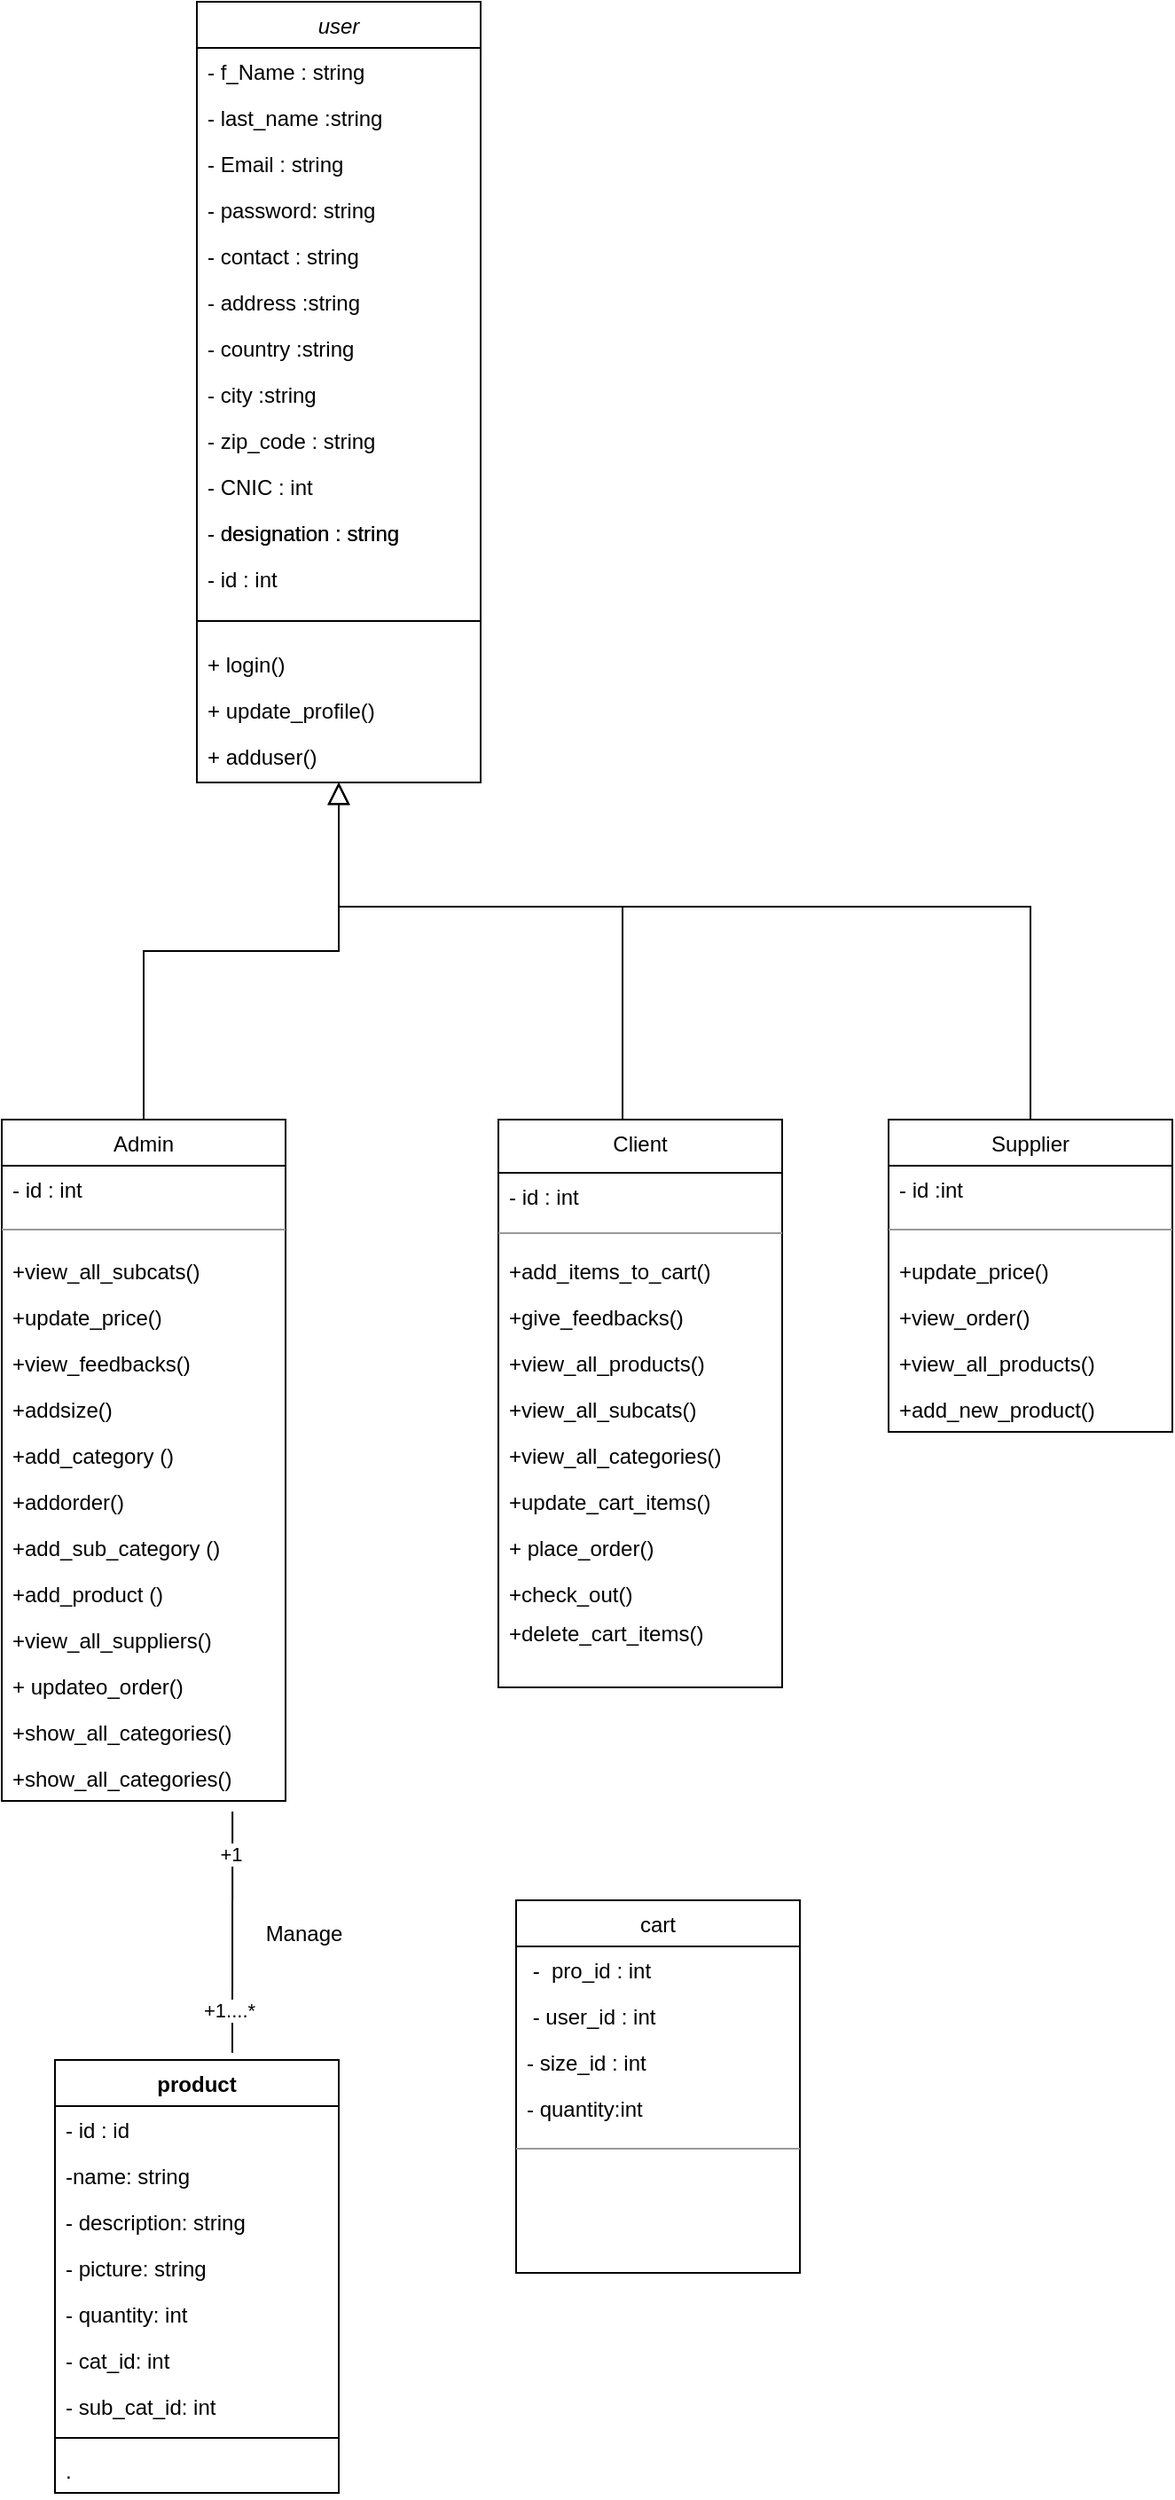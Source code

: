 <mxfile version="14.8.4" type="github">
  <diagram id="C5RBs43oDa-KdzZeNtuy" name="Page-1">
    <mxGraphModel dx="1108" dy="450" grid="1" gridSize="10" guides="1" tooltips="1" connect="1" arrows="1" fold="1" page="1" pageScale="1" pageWidth="827" pageHeight="1169" math="0" shadow="0">
      <root>
        <mxCell id="WIyWlLk6GJQsqaUBKTNV-0" />
        <mxCell id="WIyWlLk6GJQsqaUBKTNV-1" parent="WIyWlLk6GJQsqaUBKTNV-0" />
        <mxCell id="zkfFHV4jXpPFQw0GAbJ--0" value="user" style="swimlane;fontStyle=2;align=center;verticalAlign=top;childLayout=stackLayout;horizontal=1;startSize=26;horizontalStack=0;resizeParent=1;resizeLast=0;collapsible=1;marginBottom=0;rounded=0;shadow=0;strokeWidth=1;" parent="WIyWlLk6GJQsqaUBKTNV-1" vertex="1">
          <mxGeometry x="210" y="70" width="160" height="440" as="geometry">
            <mxRectangle x="230" y="140" width="160" height="26" as="alternateBounds" />
          </mxGeometry>
        </mxCell>
        <mxCell id="zkfFHV4jXpPFQw0GAbJ--1" value="- f_Name : string" style="text;align=left;verticalAlign=top;spacingLeft=4;spacingRight=4;overflow=hidden;rotatable=0;points=[[0,0.5],[1,0.5]];portConstraint=eastwest;" parent="zkfFHV4jXpPFQw0GAbJ--0" vertex="1">
          <mxGeometry y="26" width="160" height="26" as="geometry" />
        </mxCell>
        <mxCell id="zkfFHV4jXpPFQw0GAbJ--2" value="- last_name :string" style="text;align=left;verticalAlign=top;spacingLeft=4;spacingRight=4;overflow=hidden;rotatable=0;points=[[0,0.5],[1,0.5]];portConstraint=eastwest;rounded=0;shadow=0;html=0;" parent="zkfFHV4jXpPFQw0GAbJ--0" vertex="1">
          <mxGeometry y="52" width="160" height="26" as="geometry" />
        </mxCell>
        <mxCell id="zkfFHV4jXpPFQw0GAbJ--3" value="- Email : string&#xa; " style="text;align=left;verticalAlign=top;spacingLeft=4;spacingRight=4;overflow=hidden;rotatable=0;points=[[0,0.5],[1,0.5]];portConstraint=eastwest;rounded=0;shadow=0;html=0;" parent="zkfFHV4jXpPFQw0GAbJ--0" vertex="1">
          <mxGeometry y="78" width="160" height="26" as="geometry" />
        </mxCell>
        <mxCell id="zkfFHV4jXpPFQw0GAbJ--5" value="- password: string" style="text;align=left;verticalAlign=top;spacingLeft=4;spacingRight=4;overflow=hidden;rotatable=0;points=[[0,0.5],[1,0.5]];portConstraint=eastwest;" parent="zkfFHV4jXpPFQw0GAbJ--0" vertex="1">
          <mxGeometry y="104" width="160" height="26" as="geometry" />
        </mxCell>
        <mxCell id="L2N1Y2Vl8adHs-Z98GOS-7" value="- contact : string" style="text;align=left;verticalAlign=top;spacingLeft=4;spacingRight=4;overflow=hidden;rotatable=0;points=[[0,0.5],[1,0.5]];portConstraint=eastwest;" vertex="1" parent="zkfFHV4jXpPFQw0GAbJ--0">
          <mxGeometry y="130" width="160" height="26" as="geometry" />
        </mxCell>
        <mxCell id="L2N1Y2Vl8adHs-Z98GOS-9" value="- address :string " style="text;align=left;verticalAlign=top;spacingLeft=4;spacingRight=4;overflow=hidden;rotatable=0;points=[[0,0.5],[1,0.5]];portConstraint=eastwest;" vertex="1" parent="zkfFHV4jXpPFQw0GAbJ--0">
          <mxGeometry y="156" width="160" height="26" as="geometry" />
        </mxCell>
        <mxCell id="L2N1Y2Vl8adHs-Z98GOS-10" value="- country :string " style="text;align=left;verticalAlign=top;spacingLeft=4;spacingRight=4;overflow=hidden;rotatable=0;points=[[0,0.5],[1,0.5]];portConstraint=eastwest;" vertex="1" parent="zkfFHV4jXpPFQw0GAbJ--0">
          <mxGeometry y="182" width="160" height="26" as="geometry" />
        </mxCell>
        <mxCell id="L2N1Y2Vl8adHs-Z98GOS-12" value="- city :string " style="text;align=left;verticalAlign=top;spacingLeft=4;spacingRight=4;overflow=hidden;rotatable=0;points=[[0,0.5],[1,0.5]];portConstraint=eastwest;" vertex="1" parent="zkfFHV4jXpPFQw0GAbJ--0">
          <mxGeometry y="208" width="160" height="26" as="geometry" />
        </mxCell>
        <mxCell id="L2N1Y2Vl8adHs-Z98GOS-13" value="- zip_code : string" style="text;align=left;verticalAlign=top;spacingLeft=4;spacingRight=4;overflow=hidden;rotatable=0;points=[[0,0.5],[1,0.5]];portConstraint=eastwest;" vertex="1" parent="zkfFHV4jXpPFQw0GAbJ--0">
          <mxGeometry y="234" width="160" height="26" as="geometry" />
        </mxCell>
        <mxCell id="L2N1Y2Vl8adHs-Z98GOS-14" value="- CNIC : int" style="text;align=left;verticalAlign=top;spacingLeft=4;spacingRight=4;overflow=hidden;rotatable=0;points=[[0,0.5],[1,0.5]];portConstraint=eastwest;" vertex="1" parent="zkfFHV4jXpPFQw0GAbJ--0">
          <mxGeometry y="260" width="160" height="26" as="geometry" />
        </mxCell>
        <mxCell id="L2N1Y2Vl8adHs-Z98GOS-15" value="- designation : string" style="text;align=left;verticalAlign=top;spacingLeft=4;spacingRight=4;overflow=hidden;rotatable=0;points=[[0,0.5],[1,0.5]];portConstraint=eastwest;" vertex="1" parent="zkfFHV4jXpPFQw0GAbJ--0">
          <mxGeometry y="286" width="160" height="26" as="geometry" />
        </mxCell>
        <mxCell id="L2N1Y2Vl8adHs-Z98GOS-112" value="- id : int" style="text;align=left;verticalAlign=top;spacingLeft=4;spacingRight=4;overflow=hidden;rotatable=0;points=[[0,0.5],[1,0.5]];portConstraint=eastwest;" vertex="1" parent="zkfFHV4jXpPFQw0GAbJ--0">
          <mxGeometry y="312" width="160" height="26" as="geometry" />
        </mxCell>
        <mxCell id="zkfFHV4jXpPFQw0GAbJ--4" value="" style="line;html=1;strokeWidth=1;align=left;verticalAlign=middle;spacingTop=-1;spacingLeft=3;spacingRight=3;rotatable=0;labelPosition=right;points=[];portConstraint=eastwest;" parent="zkfFHV4jXpPFQw0GAbJ--0" vertex="1">
          <mxGeometry y="338" width="160" height="22" as="geometry" />
        </mxCell>
        <mxCell id="L2N1Y2Vl8adHs-Z98GOS-25" value="+ login() " style="text;align=left;verticalAlign=top;spacingLeft=4;spacingRight=4;overflow=hidden;rotatable=0;points=[[0,0.5],[1,0.5]];portConstraint=eastwest;" vertex="1" parent="zkfFHV4jXpPFQw0GAbJ--0">
          <mxGeometry y="360" width="160" height="26" as="geometry" />
        </mxCell>
        <mxCell id="L2N1Y2Vl8adHs-Z98GOS-42" value="+ update_profile() " style="text;align=left;verticalAlign=top;spacingLeft=4;spacingRight=4;overflow=hidden;rotatable=0;points=[[0,0.5],[1,0.5]];portConstraint=eastwest;" vertex="1" parent="zkfFHV4jXpPFQw0GAbJ--0">
          <mxGeometry y="386" width="160" height="26" as="geometry" />
        </mxCell>
        <mxCell id="L2N1Y2Vl8adHs-Z98GOS-24" value="+ adduser() " style="text;align=left;verticalAlign=top;spacingLeft=4;spacingRight=4;overflow=hidden;rotatable=0;points=[[0,0.5],[1,0.5]];portConstraint=eastwest;" vertex="1" parent="zkfFHV4jXpPFQw0GAbJ--0">
          <mxGeometry y="412" width="160" height="26" as="geometry" />
        </mxCell>
        <mxCell id="zkfFHV4jXpPFQw0GAbJ--6" value="Admin" style="swimlane;fontStyle=0;align=center;verticalAlign=top;childLayout=stackLayout;horizontal=1;startSize=26;horizontalStack=0;resizeParent=1;resizeLast=0;collapsible=1;marginBottom=0;rounded=0;shadow=0;strokeWidth=1;" parent="WIyWlLk6GJQsqaUBKTNV-1" vertex="1">
          <mxGeometry x="100" y="700" width="160" height="384" as="geometry">
            <mxRectangle x="130" y="380" width="160" height="26" as="alternateBounds" />
          </mxGeometry>
        </mxCell>
        <mxCell id="zkfFHV4jXpPFQw0GAbJ--11" value="- id : int" style="text;align=left;verticalAlign=top;spacingLeft=4;spacingRight=4;overflow=hidden;rotatable=0;points=[[0,0.5],[1,0.5]];portConstraint=eastwest;" parent="zkfFHV4jXpPFQw0GAbJ--6" vertex="1">
          <mxGeometry y="26" width="160" height="26" as="geometry" />
        </mxCell>
        <mxCell id="L2N1Y2Vl8adHs-Z98GOS-117" value="" style="verticalLabelPosition=bottom;shadow=0;dashed=0;align=center;html=1;verticalAlign=top;strokeWidth=1;shape=mxgraph.mockup.markup.line;strokeColor=#999999;" vertex="1" parent="zkfFHV4jXpPFQw0GAbJ--6">
          <mxGeometry y="52" width="160" height="20" as="geometry" />
        </mxCell>
        <mxCell id="L2N1Y2Vl8adHs-Z98GOS-30" value="+view_all_subcats()" style="text;align=left;verticalAlign=top;spacingLeft=4;spacingRight=4;overflow=hidden;rotatable=0;points=[[0,0.5],[1,0.5]];portConstraint=eastwest;" vertex="1" parent="zkfFHV4jXpPFQw0GAbJ--6">
          <mxGeometry y="72" width="160" height="26" as="geometry" />
        </mxCell>
        <mxCell id="L2N1Y2Vl8adHs-Z98GOS-32" value="+update_price() " style="text;align=left;verticalAlign=top;spacingLeft=4;spacingRight=4;overflow=hidden;rotatable=0;points=[[0,0.5],[1,0.5]];portConstraint=eastwest;" vertex="1" parent="zkfFHV4jXpPFQw0GAbJ--6">
          <mxGeometry y="98" width="160" height="26" as="geometry" />
        </mxCell>
        <mxCell id="L2N1Y2Vl8adHs-Z98GOS-33" value="+view_feedbacks() " style="text;align=left;verticalAlign=top;spacingLeft=4;spacingRight=4;overflow=hidden;rotatable=0;points=[[0,0.5],[1,0.5]];portConstraint=eastwest;" vertex="1" parent="zkfFHV4jXpPFQw0GAbJ--6">
          <mxGeometry y="124" width="160" height="26" as="geometry" />
        </mxCell>
        <mxCell id="L2N1Y2Vl8adHs-Z98GOS-34" value="+addsize() " style="text;align=left;verticalAlign=top;spacingLeft=4;spacingRight=4;overflow=hidden;rotatable=0;points=[[0,0.5],[1,0.5]];portConstraint=eastwest;" vertex="1" parent="zkfFHV4jXpPFQw0GAbJ--6">
          <mxGeometry y="150" width="160" height="26" as="geometry" />
        </mxCell>
        <mxCell id="L2N1Y2Vl8adHs-Z98GOS-36" value="+add_category ()" style="text;align=left;verticalAlign=top;spacingLeft=4;spacingRight=4;overflow=hidden;rotatable=0;points=[[0,0.5],[1,0.5]];portConstraint=eastwest;" vertex="1" parent="zkfFHV4jXpPFQw0GAbJ--6">
          <mxGeometry y="176" width="160" height="26" as="geometry" />
        </mxCell>
        <mxCell id="L2N1Y2Vl8adHs-Z98GOS-35" value="+addorder()" style="text;align=left;verticalAlign=top;spacingLeft=4;spacingRight=4;overflow=hidden;rotatable=0;points=[[0,0.5],[1,0.5]];portConstraint=eastwest;" vertex="1" parent="zkfFHV4jXpPFQw0GAbJ--6">
          <mxGeometry y="202" width="160" height="26" as="geometry" />
        </mxCell>
        <mxCell id="L2N1Y2Vl8adHs-Z98GOS-37" value="+add_sub_category ()" style="text;align=left;verticalAlign=top;spacingLeft=4;spacingRight=4;overflow=hidden;rotatable=0;points=[[0,0.5],[1,0.5]];portConstraint=eastwest;" vertex="1" parent="zkfFHV4jXpPFQw0GAbJ--6">
          <mxGeometry y="228" width="160" height="26" as="geometry" />
        </mxCell>
        <mxCell id="L2N1Y2Vl8adHs-Z98GOS-38" value="+add_product ()" style="text;align=left;verticalAlign=top;spacingLeft=4;spacingRight=4;overflow=hidden;rotatable=0;points=[[0,0.5],[1,0.5]];portConstraint=eastwest;" vertex="1" parent="zkfFHV4jXpPFQw0GAbJ--6">
          <mxGeometry y="254" width="160" height="26" as="geometry" />
        </mxCell>
        <mxCell id="L2N1Y2Vl8adHs-Z98GOS-39" value="+view_all_suppliers()" style="text;align=left;verticalAlign=top;spacingLeft=4;spacingRight=4;overflow=hidden;rotatable=0;points=[[0,0.5],[1,0.5]];portConstraint=eastwest;" vertex="1" parent="zkfFHV4jXpPFQw0GAbJ--6">
          <mxGeometry y="280" width="160" height="26" as="geometry" />
        </mxCell>
        <mxCell id="L2N1Y2Vl8adHs-Z98GOS-115" value="+ updateo_order()" style="text;align=left;verticalAlign=top;spacingLeft=4;spacingRight=4;overflow=hidden;rotatable=0;points=[[0,0.5],[1,0.5]];portConstraint=eastwest;rounded=0;shadow=0;html=0;" vertex="1" parent="zkfFHV4jXpPFQw0GAbJ--6">
          <mxGeometry y="306" width="160" height="26" as="geometry" />
        </mxCell>
        <mxCell id="L2N1Y2Vl8adHs-Z98GOS-116" value="+show_all_categories()" style="text;align=left;verticalAlign=top;spacingLeft=4;spacingRight=4;overflow=hidden;rotatable=0;points=[[0,0.5],[1,0.5]];portConstraint=eastwest;" vertex="1" parent="zkfFHV4jXpPFQw0GAbJ--6">
          <mxGeometry y="332" width="160" height="26" as="geometry" />
        </mxCell>
        <mxCell id="L2N1Y2Vl8adHs-Z98GOS-153" value="+show_all_categories()" style="text;align=left;verticalAlign=top;spacingLeft=4;spacingRight=4;overflow=hidden;rotatable=0;points=[[0,0.5],[1,0.5]];portConstraint=eastwest;" vertex="1" parent="zkfFHV4jXpPFQw0GAbJ--6">
          <mxGeometry y="358" width="160" height="26" as="geometry" />
        </mxCell>
        <mxCell id="zkfFHV4jXpPFQw0GAbJ--12" value="" style="endArrow=block;endSize=10;endFill=0;shadow=0;strokeWidth=1;rounded=0;edgeStyle=elbowEdgeStyle;elbow=vertical;" parent="WIyWlLk6GJQsqaUBKTNV-1" source="zkfFHV4jXpPFQw0GAbJ--6" target="zkfFHV4jXpPFQw0GAbJ--0" edge="1">
          <mxGeometry width="160" relative="1" as="geometry">
            <mxPoint x="200" y="203" as="sourcePoint" />
            <mxPoint x="200" y="203" as="targetPoint" />
          </mxGeometry>
        </mxCell>
        <mxCell id="zkfFHV4jXpPFQw0GAbJ--13" value="Supplier" style="swimlane;fontStyle=0;align=center;verticalAlign=top;childLayout=stackLayout;horizontal=1;startSize=26;horizontalStack=0;resizeParent=1;resizeLast=0;collapsible=1;marginBottom=0;rounded=0;shadow=0;strokeWidth=1;" parent="WIyWlLk6GJQsqaUBKTNV-1" vertex="1">
          <mxGeometry x="600" y="700" width="160" height="176" as="geometry">
            <mxRectangle x="340" y="380" width="170" height="26" as="alternateBounds" />
          </mxGeometry>
        </mxCell>
        <mxCell id="zkfFHV4jXpPFQw0GAbJ--14" value="- id :int" style="text;align=left;verticalAlign=top;spacingLeft=4;spacingRight=4;overflow=hidden;rotatable=0;points=[[0,0.5],[1,0.5]];portConstraint=eastwest;" parent="zkfFHV4jXpPFQw0GAbJ--13" vertex="1">
          <mxGeometry y="26" width="160" height="26" as="geometry" />
        </mxCell>
        <mxCell id="L2N1Y2Vl8adHs-Z98GOS-114" value="" style="verticalLabelPosition=bottom;shadow=0;dashed=0;align=center;html=1;verticalAlign=top;strokeWidth=1;shape=mxgraph.mockup.markup.line;strokeColor=#999999;" vertex="1" parent="zkfFHV4jXpPFQw0GAbJ--13">
          <mxGeometry y="52" width="160" height="20" as="geometry" />
        </mxCell>
        <mxCell id="L2N1Y2Vl8adHs-Z98GOS-40" value="+update_price()" style="text;align=left;verticalAlign=top;spacingLeft=4;spacingRight=4;overflow=hidden;rotatable=0;points=[[0,0.5],[1,0.5]];portConstraint=eastwest;" vertex="1" parent="zkfFHV4jXpPFQw0GAbJ--13">
          <mxGeometry y="72" width="160" height="26" as="geometry" />
        </mxCell>
        <mxCell id="L2N1Y2Vl8adHs-Z98GOS-41" value="+view_order()" style="text;align=left;verticalAlign=top;spacingLeft=4;spacingRight=4;overflow=hidden;rotatable=0;points=[[0,0.5],[1,0.5]];portConstraint=eastwest;" vertex="1" parent="zkfFHV4jXpPFQw0GAbJ--13">
          <mxGeometry y="98" width="160" height="26" as="geometry" />
        </mxCell>
        <mxCell id="L2N1Y2Vl8adHs-Z98GOS-43" value="+view_all_products()" style="text;align=left;verticalAlign=top;spacingLeft=4;spacingRight=4;overflow=hidden;rotatable=0;points=[[0,0.5],[1,0.5]];portConstraint=eastwest;" vertex="1" parent="zkfFHV4jXpPFQw0GAbJ--13">
          <mxGeometry y="124" width="160" height="26" as="geometry" />
        </mxCell>
        <mxCell id="L2N1Y2Vl8adHs-Z98GOS-113" value="+add_new_product()" style="text;align=left;verticalAlign=top;spacingLeft=4;spacingRight=4;overflow=hidden;rotatable=0;points=[[0,0.5],[1,0.5]];portConstraint=eastwest;" vertex="1" parent="zkfFHV4jXpPFQw0GAbJ--13">
          <mxGeometry y="150" width="160" height="26" as="geometry" />
        </mxCell>
        <mxCell id="zkfFHV4jXpPFQw0GAbJ--16" value="" style="endArrow=block;endSize=10;endFill=0;shadow=0;strokeWidth=1;rounded=0;edgeStyle=elbowEdgeStyle;elbow=vertical;" parent="WIyWlLk6GJQsqaUBKTNV-1" source="zkfFHV4jXpPFQw0GAbJ--13" edge="1">
          <mxGeometry width="160" relative="1" as="geometry">
            <mxPoint x="210" y="373" as="sourcePoint" />
            <mxPoint x="290" y="510" as="targetPoint" />
            <Array as="points">
              <mxPoint x="400" y="580" />
              <mxPoint x="180" y="580" />
              <mxPoint x="330" y="590" />
              <mxPoint x="500" y="580" />
            </Array>
          </mxGeometry>
        </mxCell>
        <mxCell id="L2N1Y2Vl8adHs-Z98GOS-0" value="cart" style="swimlane;fontStyle=0;align=center;verticalAlign=top;childLayout=stackLayout;horizontal=1;startSize=26;horizontalStack=0;resizeParent=1;resizeLast=0;collapsible=1;marginBottom=0;rounded=0;shadow=0;strokeWidth=1;" vertex="1" parent="WIyWlLk6GJQsqaUBKTNV-1">
          <mxGeometry x="390" y="1140" width="160" height="210" as="geometry">
            <mxRectangle x="130" y="380" width="160" height="26" as="alternateBounds" />
          </mxGeometry>
        </mxCell>
        <mxCell id="L2N1Y2Vl8adHs-Z98GOS-1" value=" -  pro_id : int" style="text;align=left;verticalAlign=top;spacingLeft=4;spacingRight=4;overflow=hidden;rotatable=0;points=[[0,0.5],[1,0.5]];portConstraint=eastwest;" vertex="1" parent="L2N1Y2Vl8adHs-Z98GOS-0">
          <mxGeometry y="26" width="160" height="26" as="geometry" />
        </mxCell>
        <mxCell id="L2N1Y2Vl8adHs-Z98GOS-2" value=" - user_id : int" style="text;align=left;verticalAlign=top;spacingLeft=4;spacingRight=4;overflow=hidden;rotatable=0;points=[[0,0.5],[1,0.5]];portConstraint=eastwest;rounded=0;shadow=0;html=0;" vertex="1" parent="L2N1Y2Vl8adHs-Z98GOS-0">
          <mxGeometry y="52" width="160" height="26" as="geometry" />
        </mxCell>
        <mxCell id="L2N1Y2Vl8adHs-Z98GOS-97" value="- size_id : int" style="text;align=left;verticalAlign=top;spacingLeft=4;spacingRight=4;overflow=hidden;rotatable=0;points=[[0,0.5],[1,0.5]];portConstraint=eastwest;rounded=0;shadow=0;html=0;" vertex="1" parent="L2N1Y2Vl8adHs-Z98GOS-0">
          <mxGeometry y="78" width="160" height="26" as="geometry" />
        </mxCell>
        <mxCell id="L2N1Y2Vl8adHs-Z98GOS-98" value="- quantity:int" style="text;align=left;verticalAlign=top;spacingLeft=4;spacingRight=4;overflow=hidden;rotatable=0;points=[[0,0.5],[1,0.5]];portConstraint=eastwest;rounded=0;shadow=0;html=0;" vertex="1" parent="L2N1Y2Vl8adHs-Z98GOS-0">
          <mxGeometry y="104" width="160" height="26" as="geometry" />
        </mxCell>
        <mxCell id="L2N1Y2Vl8adHs-Z98GOS-118" value="" style="verticalLabelPosition=bottom;shadow=0;dashed=0;align=center;html=1;verticalAlign=top;strokeWidth=1;shape=mxgraph.mockup.markup.line;strokeColor=#999999;" vertex="1" parent="L2N1Y2Vl8adHs-Z98GOS-0">
          <mxGeometry y="130" width="160" height="20" as="geometry" />
        </mxCell>
        <mxCell id="L2N1Y2Vl8adHs-Z98GOS-45" value="Client" style="swimlane;fontStyle=0;align=center;verticalAlign=top;childLayout=stackLayout;horizontal=1;startSize=30;horizontalStack=0;resizeParent=1;resizeLast=0;collapsible=1;marginBottom=0;rounded=0;shadow=0;strokeWidth=1;" vertex="1" parent="WIyWlLk6GJQsqaUBKTNV-1">
          <mxGeometry x="380" y="700" width="160" height="320" as="geometry">
            <mxRectangle x="130" y="380" width="160" height="26" as="alternateBounds" />
          </mxGeometry>
        </mxCell>
        <mxCell id="L2N1Y2Vl8adHs-Z98GOS-53" value="- id : int" style="text;align=left;verticalAlign=top;spacingLeft=4;spacingRight=4;overflow=hidden;rotatable=0;points=[[0,0.5],[1,0.5]];portConstraint=eastwest;" vertex="1" parent="L2N1Y2Vl8adHs-Z98GOS-45">
          <mxGeometry y="30" width="160" height="26" as="geometry" />
        </mxCell>
        <mxCell id="L2N1Y2Vl8adHs-Z98GOS-109" value="" style="verticalLabelPosition=bottom;shadow=0;dashed=0;align=center;html=1;verticalAlign=top;strokeWidth=1;shape=mxgraph.mockup.markup.line;strokeColor=#999999;" vertex="1" parent="L2N1Y2Vl8adHs-Z98GOS-45">
          <mxGeometry y="56" width="160" height="16" as="geometry" />
        </mxCell>
        <mxCell id="L2N1Y2Vl8adHs-Z98GOS-52" value="+add_items_to_cart()" style="text;align=left;verticalAlign=top;spacingLeft=4;spacingRight=4;overflow=hidden;rotatable=0;points=[[0,0.5],[1,0.5]];portConstraint=eastwest;" vertex="1" parent="L2N1Y2Vl8adHs-Z98GOS-45">
          <mxGeometry y="72" width="160" height="26" as="geometry" />
        </mxCell>
        <mxCell id="L2N1Y2Vl8adHs-Z98GOS-51" value="+give_feedbacks() " style="text;align=left;verticalAlign=top;spacingLeft=4;spacingRight=4;overflow=hidden;rotatable=0;points=[[0,0.5],[1,0.5]];portConstraint=eastwest;" vertex="1" parent="L2N1Y2Vl8adHs-Z98GOS-45">
          <mxGeometry y="98" width="160" height="26" as="geometry" />
        </mxCell>
        <mxCell id="L2N1Y2Vl8adHs-Z98GOS-49" value="+view_all_products()" style="text;align=left;verticalAlign=top;spacingLeft=4;spacingRight=4;overflow=hidden;rotatable=0;points=[[0,0.5],[1,0.5]];portConstraint=eastwest;" vertex="1" parent="L2N1Y2Vl8adHs-Z98GOS-45">
          <mxGeometry y="124" width="160" height="26" as="geometry" />
        </mxCell>
        <mxCell id="L2N1Y2Vl8adHs-Z98GOS-48" value="+view_all_subcats()" style="text;align=left;verticalAlign=top;spacingLeft=4;spacingRight=4;overflow=hidden;rotatable=0;points=[[0,0.5],[1,0.5]];portConstraint=eastwest;" vertex="1" parent="L2N1Y2Vl8adHs-Z98GOS-45">
          <mxGeometry y="150" width="160" height="26" as="geometry" />
        </mxCell>
        <mxCell id="L2N1Y2Vl8adHs-Z98GOS-47" value="+view_all_categories()" style="text;align=left;verticalAlign=top;spacingLeft=4;spacingRight=4;overflow=hidden;rotatable=0;points=[[0,0.5],[1,0.5]];portConstraint=eastwest;" vertex="1" parent="L2N1Y2Vl8adHs-Z98GOS-45">
          <mxGeometry y="176" width="160" height="26" as="geometry" />
        </mxCell>
        <mxCell id="L2N1Y2Vl8adHs-Z98GOS-110" value="+update_cart_items()" style="text;align=left;verticalAlign=top;spacingLeft=4;spacingRight=4;overflow=hidden;rotatable=0;points=[[0,0.5],[1,0.5]];portConstraint=eastwest;" vertex="1" parent="L2N1Y2Vl8adHs-Z98GOS-45">
          <mxGeometry y="202" width="160" height="26" as="geometry" />
        </mxCell>
        <mxCell id="L2N1Y2Vl8adHs-Z98GOS-46" value="+ place_order()" style="text;align=left;verticalAlign=top;spacingLeft=4;spacingRight=4;overflow=hidden;rotatable=0;points=[[0,0.5],[1,0.5]];portConstraint=eastwest;rounded=0;shadow=0;html=0;" vertex="1" parent="L2N1Y2Vl8adHs-Z98GOS-45">
          <mxGeometry y="228" width="160" height="26" as="geometry" />
        </mxCell>
        <mxCell id="L2N1Y2Vl8adHs-Z98GOS-55" value="+check_out()" style="text;align=left;verticalAlign=top;spacingLeft=4;spacingRight=4;overflow=hidden;rotatable=0;points=[[0,0.5],[1,0.5]];portConstraint=eastwest;" vertex="1" parent="L2N1Y2Vl8adHs-Z98GOS-45">
          <mxGeometry y="254" width="160" height="22" as="geometry" />
        </mxCell>
        <mxCell id="L2N1Y2Vl8adHs-Z98GOS-54" value="+delete_cart_items()" style="text;align=left;verticalAlign=top;spacingLeft=4;spacingRight=4;overflow=hidden;rotatable=0;points=[[0,0.5],[1,0.5]];portConstraint=eastwest;" vertex="1" parent="L2N1Y2Vl8adHs-Z98GOS-45">
          <mxGeometry y="276" width="160" height="26" as="geometry" />
        </mxCell>
        <mxCell id="L2N1Y2Vl8adHs-Z98GOS-95" value="" style="endArrow=block;endSize=10;endFill=0;shadow=0;strokeWidth=1;rounded=0;edgeStyle=elbowEdgeStyle;elbow=vertical;" edge="1" parent="WIyWlLk6GJQsqaUBKTNV-1">
          <mxGeometry width="160" relative="1" as="geometry">
            <mxPoint x="450" y="700" as="sourcePoint" />
            <mxPoint x="290" y="510" as="targetPoint" />
            <Array as="points">
              <mxPoint x="380" y="580" />
            </Array>
          </mxGeometry>
        </mxCell>
        <mxCell id="L2N1Y2Vl8adHs-Z98GOS-111" value="- designation : string" style="text;align=left;verticalAlign=top;spacingLeft=4;spacingRight=4;overflow=hidden;rotatable=0;points=[[0,0.5],[1,0.5]];portConstraint=eastwest;" vertex="1" parent="WIyWlLk6GJQsqaUBKTNV-1">
          <mxGeometry x="210" y="356" width="160" height="26" as="geometry" />
        </mxCell>
        <mxCell id="L2N1Y2Vl8adHs-Z98GOS-122" value="product" style="swimlane;fontStyle=1;align=center;verticalAlign=top;childLayout=stackLayout;horizontal=1;startSize=26;horizontalStack=0;resizeParent=1;resizeParentMax=0;resizeLast=0;collapsible=1;marginBottom=0;" vertex="1" parent="WIyWlLk6GJQsqaUBKTNV-1">
          <mxGeometry x="130" y="1230" width="160" height="244" as="geometry" />
        </mxCell>
        <mxCell id="L2N1Y2Vl8adHs-Z98GOS-123" value="- id : id" style="text;strokeColor=none;fillColor=none;align=left;verticalAlign=top;spacingLeft=4;spacingRight=4;overflow=hidden;rotatable=0;points=[[0,0.5],[1,0.5]];portConstraint=eastwest;" vertex="1" parent="L2N1Y2Vl8adHs-Z98GOS-122">
          <mxGeometry y="26" width="160" height="26" as="geometry" />
        </mxCell>
        <mxCell id="L2N1Y2Vl8adHs-Z98GOS-138" value="-name: string" style="text;strokeColor=none;fillColor=none;align=left;verticalAlign=top;spacingLeft=4;spacingRight=4;overflow=hidden;rotatable=0;points=[[0,0.5],[1,0.5]];portConstraint=eastwest;" vertex="1" parent="L2N1Y2Vl8adHs-Z98GOS-122">
          <mxGeometry y="52" width="160" height="26" as="geometry" />
        </mxCell>
        <mxCell id="L2N1Y2Vl8adHs-Z98GOS-140" value="- description: string" style="text;strokeColor=none;fillColor=none;align=left;verticalAlign=top;spacingLeft=4;spacingRight=4;overflow=hidden;rotatable=0;points=[[0,0.5],[1,0.5]];portConstraint=eastwest;" vertex="1" parent="L2N1Y2Vl8adHs-Z98GOS-122">
          <mxGeometry y="78" width="160" height="26" as="geometry" />
        </mxCell>
        <mxCell id="L2N1Y2Vl8adHs-Z98GOS-148" value="- picture: string" style="text;strokeColor=none;fillColor=none;align=left;verticalAlign=top;spacingLeft=4;spacingRight=4;overflow=hidden;rotatable=0;points=[[0,0.5],[1,0.5]];portConstraint=eastwest;" vertex="1" parent="L2N1Y2Vl8adHs-Z98GOS-122">
          <mxGeometry y="104" width="160" height="26" as="geometry" />
        </mxCell>
        <mxCell id="L2N1Y2Vl8adHs-Z98GOS-149" value="- quantity: int" style="text;strokeColor=none;fillColor=none;align=left;verticalAlign=top;spacingLeft=4;spacingRight=4;overflow=hidden;rotatable=0;points=[[0,0.5],[1,0.5]];portConstraint=eastwest;" vertex="1" parent="L2N1Y2Vl8adHs-Z98GOS-122">
          <mxGeometry y="130" width="160" height="26" as="geometry" />
        </mxCell>
        <mxCell id="L2N1Y2Vl8adHs-Z98GOS-150" value="- cat_id: int" style="text;strokeColor=none;fillColor=none;align=left;verticalAlign=top;spacingLeft=4;spacingRight=4;overflow=hidden;rotatable=0;points=[[0,0.5],[1,0.5]];portConstraint=eastwest;" vertex="1" parent="L2N1Y2Vl8adHs-Z98GOS-122">
          <mxGeometry y="156" width="160" height="26" as="geometry" />
        </mxCell>
        <mxCell id="L2N1Y2Vl8adHs-Z98GOS-151" value="- sub_cat_id: int" style="text;strokeColor=none;fillColor=none;align=left;verticalAlign=top;spacingLeft=4;spacingRight=4;overflow=hidden;rotatable=0;points=[[0,0.5],[1,0.5]];portConstraint=eastwest;" vertex="1" parent="L2N1Y2Vl8adHs-Z98GOS-122">
          <mxGeometry y="182" width="160" height="26" as="geometry" />
        </mxCell>
        <mxCell id="L2N1Y2Vl8adHs-Z98GOS-124" value="" style="line;strokeWidth=1;fillColor=none;align=left;verticalAlign=middle;spacingTop=-1;spacingLeft=3;spacingRight=3;rotatable=0;labelPosition=right;points=[];portConstraint=eastwest;" vertex="1" parent="L2N1Y2Vl8adHs-Z98GOS-122">
          <mxGeometry y="208" width="160" height="10" as="geometry" />
        </mxCell>
        <mxCell id="L2N1Y2Vl8adHs-Z98GOS-125" value="." style="text;strokeColor=none;fillColor=none;align=left;verticalAlign=top;spacingLeft=4;spacingRight=4;overflow=hidden;rotatable=0;points=[[0,0.5],[1,0.5]];portConstraint=eastwest;" vertex="1" parent="L2N1Y2Vl8adHs-Z98GOS-122">
          <mxGeometry y="218" width="160" height="26" as="geometry" />
        </mxCell>
        <mxCell id="L2N1Y2Vl8adHs-Z98GOS-171" value="" style="endArrow=none;html=1;exitX=0.813;exitY=1.231;exitDx=0;exitDy=0;exitPerimeter=0;" edge="1" parent="WIyWlLk6GJQsqaUBKTNV-1" source="L2N1Y2Vl8adHs-Z98GOS-153">
          <mxGeometry width="50" height="50" relative="1" as="geometry">
            <mxPoint x="280" y="1130" as="sourcePoint" />
            <mxPoint x="230" y="1226" as="targetPoint" />
          </mxGeometry>
        </mxCell>
        <mxCell id="L2N1Y2Vl8adHs-Z98GOS-172" value="+1" style="edgeLabel;html=1;align=center;verticalAlign=middle;resizable=0;points=[];" vertex="1" connectable="0" parent="L2N1Y2Vl8adHs-Z98GOS-171">
          <mxGeometry x="-0.658" y="-1" relative="1" as="geometry">
            <mxPoint as="offset" />
          </mxGeometry>
        </mxCell>
        <mxCell id="L2N1Y2Vl8adHs-Z98GOS-173" value="+1....*" style="edgeLabel;html=1;align=center;verticalAlign=middle;resizable=0;points=[];" vertex="1" connectable="0" parent="L2N1Y2Vl8adHs-Z98GOS-171">
          <mxGeometry x="0.649" y="-2" relative="1" as="geometry">
            <mxPoint as="offset" />
          </mxGeometry>
        </mxCell>
        <mxCell id="L2N1Y2Vl8adHs-Z98GOS-176" value="Manage" style="text;html=1;align=center;verticalAlign=middle;resizable=0;points=[];autosize=1;strokeColor=none;" vertex="1" parent="WIyWlLk6GJQsqaUBKTNV-1">
          <mxGeometry x="240" y="1149" width="60" height="20" as="geometry" />
        </mxCell>
      </root>
    </mxGraphModel>
  </diagram>
</mxfile>
